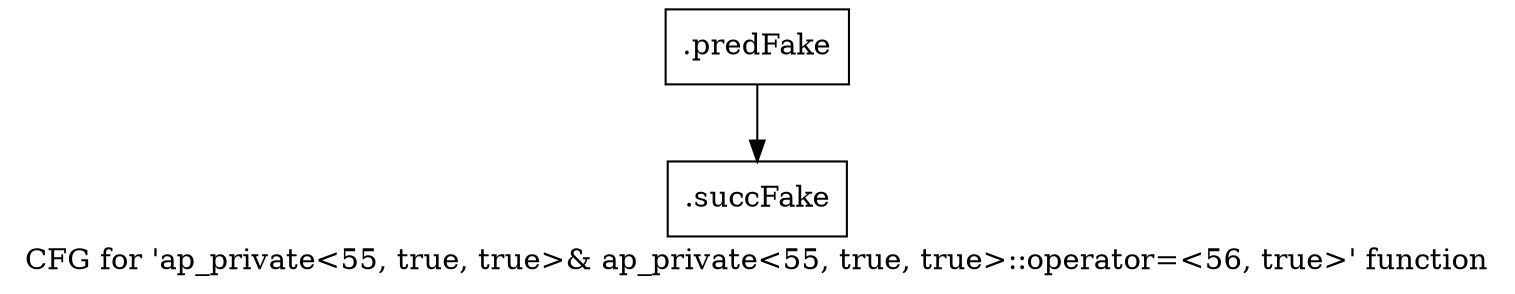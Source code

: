 digraph "CFG for 'ap_private\<55, true, true\>& ap_private\<55, true, true\>::operator=\<56, true\>' function" {
	label="CFG for 'ap_private\<55, true, true\>& ap_private\<55, true, true\>::operator=\<56, true\>' function";

	Node0x5b536c0 [shape=record,filename="",linenumber="",label="{.predFake}"];
	Node0x5b536c0 -> Node0x611fe30[ callList="" memoryops="" filename="/mnt/xilinx/Vitis_HLS/2021.2/include/etc/ap_private.h" execusionnum="16"];
	Node0x611fe30 [shape=record,filename="/mnt/xilinx/Vitis_HLS/2021.2/include/etc/ap_private.h",linenumber="1486",label="{.succFake}"];
}
